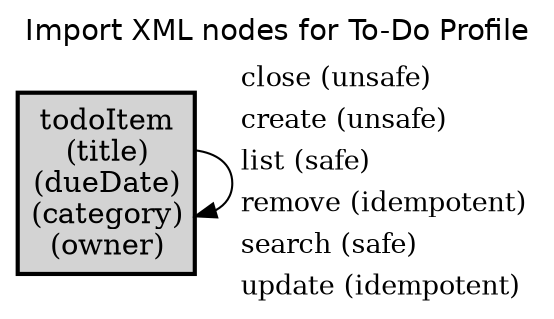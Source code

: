 digraph application_state_diagram {
  graph [
    labelloc="t";
    fontname="Helvetica"
    label="Import XML nodes for To-Do Profile";
    URL="index.html" target="_parent"
  ];
  node [shape = box, style = "bold,filled" fillcolor="lightgray"];

    todoItem [margin=0.02, label=<<table cellspacing="0" cellpadding="5" border="0"><tr><td>todoItem<br />(title)<br />(dueDate)<br />(category)<br />(owner)<br /></td></tr></table>>,shape=box URL="docs/semantic.todoItem.html" target="_parent"]

    todoItem -> todoItem [label=<<table  border="0"><tr><td align="left" href="docs/unsafe.close.html">close (unsafe)</td></tr><tr><td align="left" href="docs/unsafe.create.html">create (unsafe)</td></tr><tr><td align="left" href="docs/safe.list.html">list (safe)</td></tr><tr><td align="left" href="docs/idempotent.remove.html">remove (idempotent)</td></tr><tr><td align="left" href="docs/safe.search.html">search (safe)</td></tr><tr><td align="left" href="docs/idempotent.update.html">update (idempotent)</td></tr></table>> fontsize=13];


}